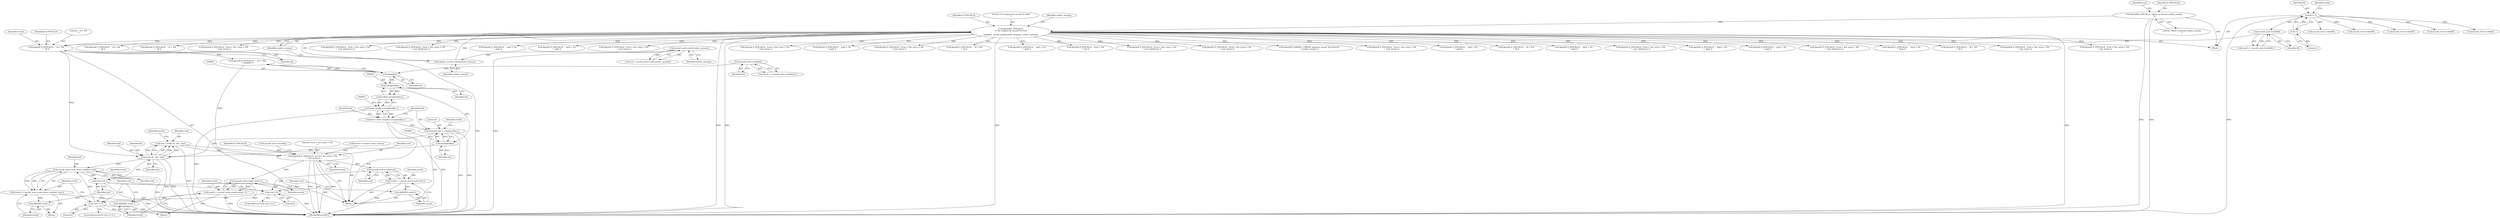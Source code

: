digraph "0_htcondor_5e5571d1a431eb3c61977b6dd6ec90186ef79867_4@API" {
"1000891" [label="(Call,rval = read( fd , buf , len))"];
"1000893" [label="(Call,read( fd , buf , len))"];
"1000853" [label="(Call,dprintf( D_SYSCALLS, \"  fd = %d\n\", fd ))"];
"1000224" [label="(Call,dprintf(D_SYSCALLS,\n\t\t\"Got request for syscall %s (%d)\n\",\n\t\tshadow_syscall_name(condor_sysnum), condor_sysnum))"];
"1000158" [label="(Call,dprintf(D_SYSCALLS, \"About to decode condor_sysnum\n\"))"];
"1000227" [label="(Call,shadow_syscall_name(condor_sysnum))"];
"1000163" [label="(Call,syscall_sock->code(condor_sysnum))"];
"1000849" [label="(Call,syscall_sock->code(fd))"];
"1000120" [label="(Call,fd = -1)"];
"1000122" [label="(Call,-1)"];
"1000877" [label="(Call,memset( buf, 0, (unsigned)len ))"];
"1000869" [label="(Call,buf = (void *)malloc( (unsigned)len ))"];
"1000871" [label="(Call,(void *)malloc( (unsigned)len ))"];
"1000873" [label="(Call,malloc( (unsigned)len ))"];
"1000874" [label="(Call,(unsigned)len)"];
"1000866" [label="(Call,(long)len)"];
"1000859" [label="(Call,syscall_sock->code(len))"];
"1000880" [label="(Call,(unsigned)len)"];
"1000902" [label="(Call,dprintf( D_SYSCALLS, \"\trval = %d, errno = %d\n\", rval, terrno ))"];
"1000910" [label="(Call,syscall_sock->code(rval))"];
"1000908" [label="(Call,result = ( syscall_sock->code(rval) ))"];
"1000912" [label="(Call,ASSERT( result ))"];
"1000915" [label="(Call,rval < 0)"];
"1000926" [label="(Call,rval >= 0)"];
"1000932" [label="(Call,syscall_sock->code_bytes_bool(buf, rval))"];
"1000930" [label="(Call,result = ( syscall_sock->code_bytes_bool(buf, rval) ))"];
"1000935" [label="(Call,ASSERT( result ))"];
"1000937" [label="(Call,free( buf ))"];
"1000921" [label="(Call,syscall_sock->code( terrno ))"];
"1000919" [label="(Call,result = ( syscall_sock->code( terrno ) ))"];
"1000923" [label="(Call,ASSERT( result ))"];
"1000637" [label="(Call,dprintf( D_SYSCALLS, \"\trval = %d, errno = %d\n\", rval, terrno ))"];
"1001470" [label="(Call,dprintf( D_SYSCALLS, \"  path = %s\n\", path ))"];
"1000930" [label="(Call,result = ( syscall_sock->code_bytes_bool(buf, rval) ))"];
"1000910" [label="(Call,syscall_sock->code(rval))"];
"1000227" [label="(Call,shadow_syscall_name(condor_sysnum))"];
"1001538" [label="(Call,syscall_sock->code(fd))"];
"1000938" [label="(Identifier,buf)"];
"1001051" [label="(Call,syscall_sock->code(fd))"];
"1001339" [label="(Call,dprintf( D_SYSCALLS, \"\trval = %d, errno = %d\n\", rval, terrno ))"];
"1000878" [label="(Identifier,buf)"];
"1000884" [label="(Identifier,result)"];
"1000873" [label="(Call,malloc( (unsigned)len ))"];
"1000928" [label="(Literal,0)"];
"1000905" [label="(Identifier,rval)"];
"1000793" [label="(Call,dprintf( D_SYSCALLS, \"  fd = %d\n\", fd ))"];
"1000915" [label="(Call,rval < 0)"];
"1000912" [label="(Call,ASSERT( result ))"];
"1000161" [label="(Call,rval = syscall_sock->code(condor_sysnum))"];
"1000877" [label="(Call,memset( buf, 0, (unsigned)len ))"];
"1000374" [label="(Call,dprintf( D_SYSCALLS, \"\trval = %d, errno = %d\n\", rval, terrno ))"];
"1000107" [label="(Block,)"];
"1000908" [label="(Call,result = ( syscall_sock->code(rval) ))"];
"1000927" [label="(Identifier,rval)"];
"1000919" [label="(Call,result = ( syscall_sock->code( terrno ) ))"];
"1002289" [label="(Call,dprintf( D_SYSCALLS, \"  path = %s\n\", path ))"];
"1001682" [label="(Call,dprintf( D_SYSCALLS, \"\trval = %d\n\", rval ))"];
"1000859" [label="(Call,syscall_sock->code(len))"];
"1001623" [label="(Call,dprintf( D_SYSCALLS, \"\trval = %d, errno = %d\n\", rval, (int)terrno ))"];
"1000923" [label="(Call,ASSERT( result ))"];
"1000921" [label="(Call,syscall_sock->code( terrno ))"];
"1000925" [label="(ControlStructure,if( rval >= 0 ))"];
"1000860" [label="(Identifier,len)"];
"1000856" [label="(Identifier,fd)"];
"1000937" [label="(Call,free( buf ))"];
"1000589" [label="(Call,dprintf( D_SYSCALLS, \"\trval = %d, errno = %d\n\", rval, terrno ))"];
"1002463" [label="(Call,dprintf(D_ALWAYS, \"ERROR: unknown syscall %d received\n\", condor_sysnum ))"];
"1000920" [label="(Identifier,result)"];
"1000902" [label="(Call,dprintf( D_SYSCALLS, \"\trval = %d, errno = %d\n\", rval, terrno ))"];
"1000441" [label="(Call,dprintf( D_SYSCALLS, \"\trval = %d, errno = %d\n\", rval, terrno ))"];
"1000789" [label="(Call,syscall_sock->code(fd))"];
"1000940" [label="(Identifier,result)"];
"1000120" [label="(Call,fd = -1)"];
"1000845" [label="(Block,)"];
"1001141" [label="(Call,dprintf( D_SYSCALLS, \"  path = %s\n\", path ))"];
"1000225" [label="(Identifier,D_SYSCALLS)"];
"1000162" [label="(Identifier,rval)"];
"1000906" [label="(Identifier,terrno)"];
"1000903" [label="(Identifier,D_SYSCALLS)"];
"1000934" [label="(Identifier,rval)"];
"1000854" [label="(Identifier,D_SYSCALLS)"];
"1000160" [label="(Literal,\"About to decode condor_sysnum\n\")"];
"1000894" [label="(Identifier,fd)"];
"1000164" [label="(Identifier,condor_sysnum)"];
"1000880" [label="(Call,(unsigned)len)"];
"1000871" [label="(Call,(void *)malloc( (unsigned)len ))"];
"1000896" [label="(Identifier,len)"];
"1000121" [label="(Identifier,fd)"];
"1000931" [label="(Identifier,result)"];
"1000863" [label="(Call,dprintf( D_SYSCALLS, \"  len = %ld\n\", (long)len ))"];
"1001055" [label="(Call,dprintf( D_SYSCALLS, \"  fd = %d\n\", fd ))"];
"1000850" [label="(Identifier,fd)"];
"1002373" [label="(Call,dprintf( D_SYSCALLS, \"  path = %s\n\", path ))"];
"1001730" [label="(Call,dprintf( D_SYSCALLS, \"\trval = %d, errno = %d\n\", rval, (int)terrno ))"];
"1000916" [label="(Identifier,rval)"];
"1000677" [label="(Call,dprintf( D_SYSCALLS, \"  flags = %d\n\", flags ))"];
"1002472" [label="(MethodReturn,RET)"];
"1000857" [label="(Call,result = ( syscall_sock->code(len) ))"];
"1000898" [label="(Identifier,terrno)"];
"1000907" [label="(Call,syscall_sock->encode())"];
"1000917" [label="(Literal,0)"];
"1001380" [label="(Call,dprintf( D_SYSCALLS, \"  path = %s\n\", path ))"];
"1000924" [label="(Identifier,result)"];
"1000932" [label="(Call,syscall_sock->code_bytes_bool(buf, rval))"];
"1000870" [label="(Identifier,buf)"];
"1000904" [label="(Literal,\"\trval = %d, errno = %d\n\")"];
"1000122" [label="(Call,-1)"];
"1000853" [label="(Call,dprintf( D_SYSCALLS, \"  fd = %d\n\", fd ))"];
"1000847" [label="(Call,result = ( syscall_sock->code(fd) ))"];
"1001885" [label="(Call,dprintf( D_SYSCALLS, \"\trval = %d, errno = %d\n\", rval, (int)terrno ))"];
"1000918" [label="(Block,)"];
"1000226" [label="(Literal,\"Got request for syscall %s (%d)\n\")"];
"1001225" [label="(Call,dprintf( D_SYSCALLS, \"  from = %s\n\", from ))"];
"1000159" [label="(Identifier,D_SYSCALLS)"];
"1000855" [label="(Literal,\"  fd = %d\n\")"];
"1000955" [label="(Call,dprintf( D_SYSCALLS, \"  fd = %d\n\", fd ))"];
"1000892" [label="(Identifier,rval)"];
"1000868" [label="(Identifier,len)"];
"1000893" [label="(Call,read( fd , buf , len))"];
"1000922" [label="(Identifier,terrno)"];
"1000849" [label="(Call,syscall_sock->code(fd))"];
"1000530" [label="(Call,dprintf( D_SYSCALLS, \"\trval = %d, errno = %d\n\", rval, terrno ))"];
"1000951" [label="(Call,syscall_sock->code(fd))"];
"1000319" [label="(Call,dprintf( D_SYSCALLS, \"\trval = %d, errno = %d\n\", rval, terrno ))"];
"1000914" [label="(ControlStructure,if( rval < 0 ))"];
"1000231" [label="(Identifier,condor_sysnum)"];
"1000876" [label="(Identifier,len)"];
"1002018" [label="(Call,dprintf( D_SYSCALLS, \"  fd = %d\n\", fd ))"];
"1000869" [label="(Call,buf = (void *)malloc( (unsigned)len ))"];
"1000933" [label="(Identifier,buf)"];
"1000158" [label="(Call,dprintf(D_SYSCALLS, \"About to decode condor_sysnum\n\"))"];
"1000126" [label="(Identifier,mode)"];
"1000926" [label="(Call,rval >= 0)"];
"1001542" [label="(Call,dprintf( D_SYSCALLS, \"  fs = %d\n\", fd ))"];
"1000228" [label="(Identifier,condor_sysnum)"];
"1000866" [label="(Call,(long)len)"];
"1000261" [label="(Call,dprintf( D_SYSCALLS, \"\trval = %d, errno = %d\n\", rval, terrno ))"];
"1000229" [label="(Identifier,condor_sysnum)"];
"1000163" [label="(Call,syscall_sock->code(condor_sysnum))"];
"1002014" [label="(Call,syscall_sock->code(fd))"];
"1001814" [label="(Call,dprintf( D_SYSCALLS, \"\trval = %d, errno = %d\n\", rval, (int)terrno ))"];
"1000224" [label="(Call,dprintf(D_SYSCALLS,\n\t\t\"Got request for syscall %s (%d)\n\",\n\t\tshadow_syscall_name(condor_sysnum), condor_sysnum))"];
"1000874" [label="(Call,(unsigned)len)"];
"1000909" [label="(Identifier,result)"];
"1001961" [label="(Call,dprintf( D_SYSCALLS, \"\trval = %d, errno = %d\n\", rval, (int)terrno ))"];
"1000858" [label="(Identifier,result)"];
"1000879" [label="(Literal,0)"];
"1002112" [label="(Call,dprintf( D_SYSCALLS, \"  path = %s\n\", path ))"];
"1000913" [label="(Identifier,result)"];
"1000895" [label="(Identifier,buf)"];
"1000891" [label="(Call,rval = read( fd , buf , len))"];
"1000882" [label="(Identifier,len)"];
"1000936" [label="(Identifier,result)"];
"1000935" [label="(Call,ASSERT( result ))"];
"1000911" [label="(Identifier,rval)"];
"1000929" [label="(Block,)"];
"1000123" [label="(Literal,1)"];
"1002215" [label="(Call,dprintf( D_SYSCALLS, \"  path = %s\n\", path ))"];
"1000897" [label="(Call,terrno = (condor_errno_t)errno)"];
"1000891" -> "1000845"  [label="AST: "];
"1000891" -> "1000893"  [label="CFG: "];
"1000892" -> "1000891"  [label="AST: "];
"1000893" -> "1000891"  [label="AST: "];
"1000898" -> "1000891"  [label="CFG: "];
"1000891" -> "1002472"  [label="DDG: "];
"1000893" -> "1000891"  [label="DDG: "];
"1000893" -> "1000891"  [label="DDG: "];
"1000893" -> "1000891"  [label="DDG: "];
"1000891" -> "1000902"  [label="DDG: "];
"1000893" -> "1000896"  [label="CFG: "];
"1000894" -> "1000893"  [label="AST: "];
"1000895" -> "1000893"  [label="AST: "];
"1000896" -> "1000893"  [label="AST: "];
"1000893" -> "1002472"  [label="DDG: "];
"1000893" -> "1002472"  [label="DDG: "];
"1000853" -> "1000893"  [label="DDG: "];
"1000877" -> "1000893"  [label="DDG: "];
"1000880" -> "1000893"  [label="DDG: "];
"1000893" -> "1000932"  [label="DDG: "];
"1000893" -> "1000937"  [label="DDG: "];
"1000853" -> "1000845"  [label="AST: "];
"1000853" -> "1000856"  [label="CFG: "];
"1000854" -> "1000853"  [label="AST: "];
"1000855" -> "1000853"  [label="AST: "];
"1000856" -> "1000853"  [label="AST: "];
"1000858" -> "1000853"  [label="CFG: "];
"1000853" -> "1002472"  [label="DDG: "];
"1000224" -> "1000853"  [label="DDG: "];
"1000849" -> "1000853"  [label="DDG: "];
"1000853" -> "1000863"  [label="DDG: "];
"1000224" -> "1000107"  [label="AST: "];
"1000224" -> "1000229"  [label="CFG: "];
"1000225" -> "1000224"  [label="AST: "];
"1000226" -> "1000224"  [label="AST: "];
"1000227" -> "1000224"  [label="AST: "];
"1000229" -> "1000224"  [label="AST: "];
"1000231" -> "1000224"  [label="CFG: "];
"1000224" -> "1002472"  [label="DDG: "];
"1000224" -> "1002472"  [label="DDG: "];
"1000224" -> "1002472"  [label="DDG: "];
"1000224" -> "1002472"  [label="DDG: "];
"1000158" -> "1000224"  [label="DDG: "];
"1000227" -> "1000224"  [label="DDG: "];
"1000224" -> "1000261"  [label="DDG: "];
"1000224" -> "1000319"  [label="DDG: "];
"1000224" -> "1000374"  [label="DDG: "];
"1000224" -> "1000441"  [label="DDG: "];
"1000224" -> "1000530"  [label="DDG: "];
"1000224" -> "1000589"  [label="DDG: "];
"1000224" -> "1000637"  [label="DDG: "];
"1000224" -> "1000677"  [label="DDG: "];
"1000224" -> "1000793"  [label="DDG: "];
"1000224" -> "1000955"  [label="DDG: "];
"1000224" -> "1001055"  [label="DDG: "];
"1000224" -> "1001141"  [label="DDG: "];
"1000224" -> "1001225"  [label="DDG: "];
"1000224" -> "1001339"  [label="DDG: "];
"1000224" -> "1001380"  [label="DDG: "];
"1000224" -> "1001470"  [label="DDG: "];
"1000224" -> "1001542"  [label="DDG: "];
"1000224" -> "1001623"  [label="DDG: "];
"1000224" -> "1001682"  [label="DDG: "];
"1000224" -> "1001730"  [label="DDG: "];
"1000224" -> "1001814"  [label="DDG: "];
"1000224" -> "1001885"  [label="DDG: "];
"1000224" -> "1001961"  [label="DDG: "];
"1000224" -> "1002018"  [label="DDG: "];
"1000224" -> "1002112"  [label="DDG: "];
"1000224" -> "1002215"  [label="DDG: "];
"1000224" -> "1002289"  [label="DDG: "];
"1000224" -> "1002373"  [label="DDG: "];
"1000224" -> "1002463"  [label="DDG: "];
"1000158" -> "1000107"  [label="AST: "];
"1000158" -> "1000160"  [label="CFG: "];
"1000159" -> "1000158"  [label="AST: "];
"1000160" -> "1000158"  [label="AST: "];
"1000162" -> "1000158"  [label="CFG: "];
"1000158" -> "1002472"  [label="DDG: "];
"1000158" -> "1002472"  [label="DDG: "];
"1000227" -> "1000228"  [label="CFG: "];
"1000228" -> "1000227"  [label="AST: "];
"1000229" -> "1000227"  [label="CFG: "];
"1000163" -> "1000227"  [label="DDG: "];
"1000163" -> "1000161"  [label="AST: "];
"1000163" -> "1000164"  [label="CFG: "];
"1000164" -> "1000163"  [label="AST: "];
"1000161" -> "1000163"  [label="CFG: "];
"1000163" -> "1002472"  [label="DDG: "];
"1000163" -> "1000161"  [label="DDG: "];
"1000849" -> "1000847"  [label="AST: "];
"1000849" -> "1000850"  [label="CFG: "];
"1000850" -> "1000849"  [label="AST: "];
"1000847" -> "1000849"  [label="CFG: "];
"1000849" -> "1000847"  [label="DDG: "];
"1000120" -> "1000849"  [label="DDG: "];
"1000120" -> "1000107"  [label="AST: "];
"1000120" -> "1000122"  [label="CFG: "];
"1000121" -> "1000120"  [label="AST: "];
"1000122" -> "1000120"  [label="AST: "];
"1000126" -> "1000120"  [label="CFG: "];
"1000120" -> "1002472"  [label="DDG: "];
"1000122" -> "1000120"  [label="DDG: "];
"1000120" -> "1000789"  [label="DDG: "];
"1000120" -> "1000951"  [label="DDG: "];
"1000120" -> "1001051"  [label="DDG: "];
"1000120" -> "1001538"  [label="DDG: "];
"1000120" -> "1002014"  [label="DDG: "];
"1000122" -> "1000123"  [label="CFG: "];
"1000123" -> "1000122"  [label="AST: "];
"1000877" -> "1000845"  [label="AST: "];
"1000877" -> "1000880"  [label="CFG: "];
"1000878" -> "1000877"  [label="AST: "];
"1000879" -> "1000877"  [label="AST: "];
"1000880" -> "1000877"  [label="AST: "];
"1000884" -> "1000877"  [label="CFG: "];
"1000877" -> "1002472"  [label="DDG: "];
"1000877" -> "1002472"  [label="DDG: "];
"1000869" -> "1000877"  [label="DDG: "];
"1000880" -> "1000877"  [label="DDG: "];
"1000869" -> "1000845"  [label="AST: "];
"1000869" -> "1000871"  [label="CFG: "];
"1000870" -> "1000869"  [label="AST: "];
"1000871" -> "1000869"  [label="AST: "];
"1000878" -> "1000869"  [label="CFG: "];
"1000869" -> "1002472"  [label="DDG: "];
"1000871" -> "1000869"  [label="DDG: "];
"1000871" -> "1000873"  [label="CFG: "];
"1000872" -> "1000871"  [label="AST: "];
"1000873" -> "1000871"  [label="AST: "];
"1000871" -> "1002472"  [label="DDG: "];
"1000873" -> "1000871"  [label="DDG: "];
"1000873" -> "1000874"  [label="CFG: "];
"1000874" -> "1000873"  [label="AST: "];
"1000874" -> "1000873"  [label="DDG: "];
"1000874" -> "1000876"  [label="CFG: "];
"1000875" -> "1000874"  [label="AST: "];
"1000876" -> "1000874"  [label="AST: "];
"1000866" -> "1000874"  [label="DDG: "];
"1000874" -> "1000880"  [label="DDG: "];
"1000866" -> "1000863"  [label="AST: "];
"1000866" -> "1000868"  [label="CFG: "];
"1000867" -> "1000866"  [label="AST: "];
"1000868" -> "1000866"  [label="AST: "];
"1000863" -> "1000866"  [label="CFG: "];
"1000866" -> "1000863"  [label="DDG: "];
"1000859" -> "1000866"  [label="DDG: "];
"1000859" -> "1000857"  [label="AST: "];
"1000859" -> "1000860"  [label="CFG: "];
"1000860" -> "1000859"  [label="AST: "];
"1000857" -> "1000859"  [label="CFG: "];
"1000859" -> "1000857"  [label="DDG: "];
"1000880" -> "1000882"  [label="CFG: "];
"1000881" -> "1000880"  [label="AST: "];
"1000882" -> "1000880"  [label="AST: "];
"1000902" -> "1000845"  [label="AST: "];
"1000902" -> "1000906"  [label="CFG: "];
"1000903" -> "1000902"  [label="AST: "];
"1000904" -> "1000902"  [label="AST: "];
"1000905" -> "1000902"  [label="AST: "];
"1000906" -> "1000902"  [label="AST: "];
"1000907" -> "1000902"  [label="CFG: "];
"1000902" -> "1002472"  [label="DDG: "];
"1000902" -> "1002472"  [label="DDG: "];
"1000902" -> "1002472"  [label="DDG: "];
"1000863" -> "1000902"  [label="DDG: "];
"1000897" -> "1000902"  [label="DDG: "];
"1000902" -> "1000910"  [label="DDG: "];
"1000902" -> "1000921"  [label="DDG: "];
"1000910" -> "1000908"  [label="AST: "];
"1000910" -> "1000911"  [label="CFG: "];
"1000911" -> "1000910"  [label="AST: "];
"1000908" -> "1000910"  [label="CFG: "];
"1000910" -> "1000908"  [label="DDG: "];
"1000910" -> "1000915"  [label="DDG: "];
"1000908" -> "1000845"  [label="AST: "];
"1000909" -> "1000908"  [label="AST: "];
"1000913" -> "1000908"  [label="CFG: "];
"1000908" -> "1002472"  [label="DDG: "];
"1000908" -> "1000912"  [label="DDG: "];
"1000912" -> "1000845"  [label="AST: "];
"1000912" -> "1000913"  [label="CFG: "];
"1000913" -> "1000912"  [label="AST: "];
"1000916" -> "1000912"  [label="CFG: "];
"1000915" -> "1000914"  [label="AST: "];
"1000915" -> "1000917"  [label="CFG: "];
"1000916" -> "1000915"  [label="AST: "];
"1000917" -> "1000915"  [label="AST: "];
"1000920" -> "1000915"  [label="CFG: "];
"1000927" -> "1000915"  [label="CFG: "];
"1000915" -> "1002472"  [label="DDG: "];
"1000915" -> "1000926"  [label="DDG: "];
"1000926" -> "1000925"  [label="AST: "];
"1000926" -> "1000928"  [label="CFG: "];
"1000927" -> "1000926"  [label="AST: "];
"1000928" -> "1000926"  [label="AST: "];
"1000931" -> "1000926"  [label="CFG: "];
"1000938" -> "1000926"  [label="CFG: "];
"1000926" -> "1002472"  [label="DDG: "];
"1000926" -> "1002472"  [label="DDG: "];
"1000926" -> "1000932"  [label="DDG: "];
"1000932" -> "1000930"  [label="AST: "];
"1000932" -> "1000934"  [label="CFG: "];
"1000933" -> "1000932"  [label="AST: "];
"1000934" -> "1000932"  [label="AST: "];
"1000930" -> "1000932"  [label="CFG: "];
"1000932" -> "1002472"  [label="DDG: "];
"1000932" -> "1000930"  [label="DDG: "];
"1000932" -> "1000930"  [label="DDG: "];
"1000932" -> "1000937"  [label="DDG: "];
"1000930" -> "1000929"  [label="AST: "];
"1000931" -> "1000930"  [label="AST: "];
"1000936" -> "1000930"  [label="CFG: "];
"1000930" -> "1002472"  [label="DDG: "];
"1000930" -> "1000935"  [label="DDG: "];
"1000935" -> "1000929"  [label="AST: "];
"1000935" -> "1000936"  [label="CFG: "];
"1000936" -> "1000935"  [label="AST: "];
"1000938" -> "1000935"  [label="CFG: "];
"1000937" -> "1000845"  [label="AST: "];
"1000937" -> "1000938"  [label="CFG: "];
"1000938" -> "1000937"  [label="AST: "];
"1000940" -> "1000937"  [label="CFG: "];
"1000937" -> "1002472"  [label="DDG: "];
"1000921" -> "1000919"  [label="AST: "];
"1000921" -> "1000922"  [label="CFG: "];
"1000922" -> "1000921"  [label="AST: "];
"1000919" -> "1000921"  [label="CFG: "];
"1000921" -> "1002472"  [label="DDG: "];
"1000921" -> "1000919"  [label="DDG: "];
"1000919" -> "1000918"  [label="AST: "];
"1000920" -> "1000919"  [label="AST: "];
"1000924" -> "1000919"  [label="CFG: "];
"1000919" -> "1002472"  [label="DDG: "];
"1000919" -> "1000923"  [label="DDG: "];
"1000923" -> "1000918"  [label="AST: "];
"1000923" -> "1000924"  [label="CFG: "];
"1000924" -> "1000923"  [label="AST: "];
"1000927" -> "1000923"  [label="CFG: "];
}
